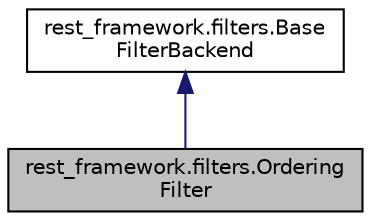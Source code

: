 digraph "rest_framework.filters.OrderingFilter"
{
 // LATEX_PDF_SIZE
  edge [fontname="Helvetica",fontsize="10",labelfontname="Helvetica",labelfontsize="10"];
  node [fontname="Helvetica",fontsize="10",shape=record];
  Node1 [label="rest_framework.filters.Ordering\lFilter",height=0.2,width=0.4,color="black", fillcolor="grey75", style="filled", fontcolor="black",tooltip=" "];
  Node2 -> Node1 [dir="back",color="midnightblue",fontsize="10",style="solid",fontname="Helvetica"];
  Node2 [label="rest_framework.filters.Base\lFilterBackend",height=0.2,width=0.4,color="black", fillcolor="white", style="filled",URL="$classrest__framework_1_1filters_1_1_base_filter_backend.html",tooltip=" "];
}
